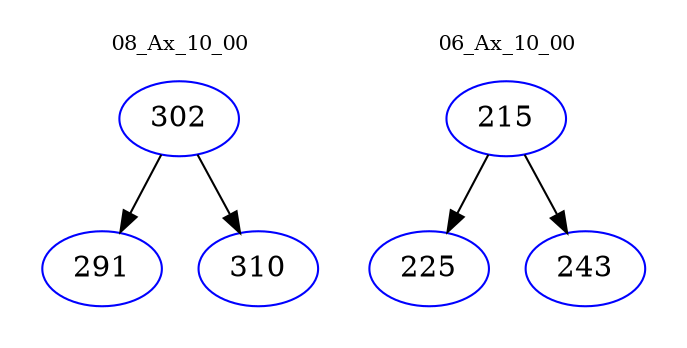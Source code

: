 digraph{
subgraph cluster_0 {
color = white
label = "08_Ax_10_00";
fontsize=10;
T0_302 [label="302", color="blue"]
T0_302 -> T0_291 [color="black"]
T0_291 [label="291", color="blue"]
T0_302 -> T0_310 [color="black"]
T0_310 [label="310", color="blue"]
}
subgraph cluster_1 {
color = white
label = "06_Ax_10_00";
fontsize=10;
T1_215 [label="215", color="blue"]
T1_215 -> T1_225 [color="black"]
T1_225 [label="225", color="blue"]
T1_215 -> T1_243 [color="black"]
T1_243 [label="243", color="blue"]
}
}
